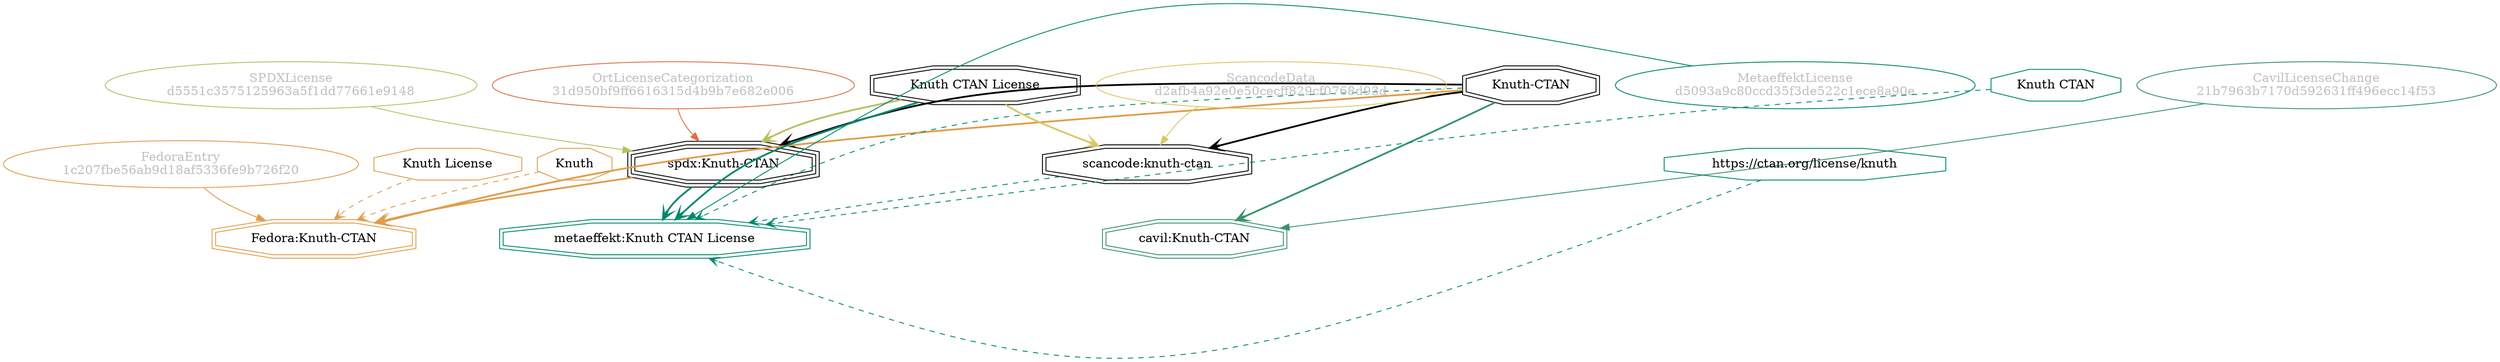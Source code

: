 strict digraph {
    node [shape=box];
    graph [splines=curved];
    2422 [label="SPDXLicense\nd5551c3575125963a5f1dd77661e9148"
         ,fontcolor=gray
         ,color="#b8bf62"
         ,fillcolor="beige;1"
         ,shape=ellipse];
    2423 [label="spdx:Knuth-CTAN"
         ,shape=tripleoctagon];
    2424 [label="Knuth-CTAN"
         ,shape=doubleoctagon];
    2425 [label="Knuth CTAN License"
         ,shape=doubleoctagon];
    6838 [label="FedoraEntry\n1c207fbe56ab9d18af5336fe9b726f20"
         ,fontcolor=gray
         ,color="#e09d4b"
         ,fillcolor="beige;1"
         ,shape=ellipse];
    6839 [label="Fedora:Knuth-CTAN"
         ,color="#e09d4b"
         ,shape=doubleoctagon];
    6840 [label="Knuth License"
         ,color="#e09d4b"
         ,shape=octagon];
    6841 [label=Knuth
         ,color="#e09d4b"
         ,shape=octagon];
    18159 [label="ScancodeData\nd2afb4a92e0e50cecff829cf0768d93d"
          ,fontcolor=gray
          ,color="#dac767"
          ,fillcolor="beige;1"
          ,shape=ellipse];
    18160 [label="scancode:knuth-ctan"
          ,shape=doubleoctagon];
    28779 [label="OrtLicenseCategorization\n31d950bf9ff6616315d4b9b7e682e006"
          ,fontcolor=gray
          ,color="#e06f45"
          ,fillcolor="beige;1"
          ,shape=ellipse];
    37027 [label="CavilLicenseChange\n21b7963b7170d592631ff496ecc14f53"
          ,fontcolor=gray
          ,color="#379469"
          ,fillcolor="beige;1"
          ,shape=ellipse];
    37028 [label="cavil:Knuth-CTAN"
          ,color="#379469"
          ,shape=doubleoctagon];
    44135 [label="MetaeffektLicense\nd5093a9c80ccd35f3de522c1ece8a90e"
          ,fontcolor=gray
          ,color="#00876c"
          ,fillcolor="beige;1"
          ,shape=ellipse];
    44136 [label="metaeffekt:Knuth CTAN License"
          ,color="#00876c"
          ,shape=doubleoctagon];
    44137 [label="Knuth CTAN"
          ,color="#00876c"
          ,shape=octagon];
    44138 [label="https://ctan.org/license/knuth"
          ,color="#00876c"
          ,shape=octagon];
    2422 -> 2423 [weight=0.5
                 ,color="#b8bf62"];
    2423 -> 6839 [style=bold
                 ,arrowhead=vee
                 ,weight=0.7
                 ,color="#e09d4b"];
    2423 -> 44136 [style=bold
                  ,arrowhead=vee
                  ,weight=0.7
                  ,color="#00876c"];
    2424 -> 2423 [style=bold
                 ,arrowhead=vee
                 ,weight=0.7];
    2424 -> 6839 [style=bold
                 ,arrowhead=vee
                 ,weight=0.7
                 ,color="#e09d4b"];
    2424 -> 18160 [style=bold
                  ,arrowhead=vee
                  ,weight=0.7];
    2424 -> 37028 [style=bold
                  ,arrowhead=vee
                  ,weight=0.7
                  ,color="#379469"];
    2424 -> 37028 [style=bold
                  ,arrowhead=vee
                  ,weight=0.7
                  ,color="#379469"];
    2424 -> 44136 [style=dashed
                  ,arrowhead=vee
                  ,weight=0.5
                  ,color="#00876c"];
    2425 -> 2423 [style=bold
                 ,arrowhead=vee
                 ,weight=0.7
                 ,color="#b8bf62"];
    2425 -> 18160 [style=bold
                  ,arrowhead=vee
                  ,weight=0.7
                  ,color="#dac767"];
    2425 -> 44136 [style=bold
                  ,arrowhead=vee
                  ,weight=0.7
                  ,color="#00876c"];
    2425 -> 44136 [style=bold
                  ,arrowhead=vee
                  ,weight=0.7
                  ,color="#00876c"];
    6838 -> 6839 [weight=0.5
                 ,color="#e09d4b"];
    6840 -> 6839 [style=dashed
                 ,arrowhead=vee
                 ,weight=0.5
                 ,color="#e09d4b"];
    6841 -> 6839 [style=dashed
                 ,arrowhead=vee
                 ,weight=0.5
                 ,color="#e09d4b"];
    18159 -> 18160 [weight=0.5
                   ,color="#dac767"];
    18160 -> 44136 [style=dashed
                   ,arrowhead=vee
                   ,weight=0.5
                   ,color="#00876c"];
    28779 -> 2423 [weight=0.5
                  ,color="#e06f45"];
    37027 -> 37028 [weight=0.5
                   ,color="#379469"];
    44135 -> 44136 [weight=0.5
                   ,color="#00876c"];
    44137 -> 44136 [style=dashed
                   ,arrowhead=vee
                   ,weight=0.5
                   ,color="#00876c"];
    44138 -> 44136 [style=dashed
                   ,arrowhead=vee
                   ,weight=0.5
                   ,color="#00876c"];
}
